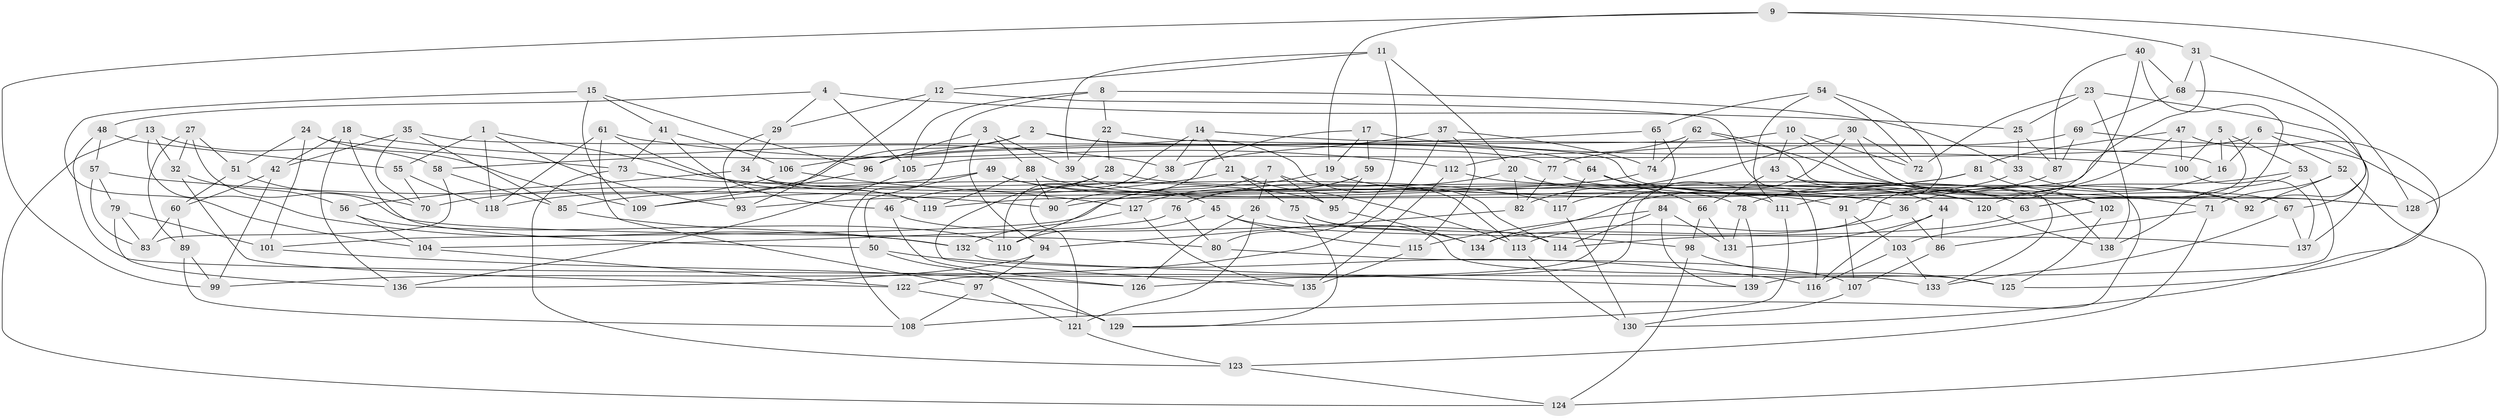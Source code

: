 // coarse degree distribution, {3: 0.0963855421686747, 12: 0.012048192771084338, 7: 0.08433734939759036, 4: 0.5421686746987951, 5: 0.1686746987951807, 6: 0.024096385542168676, 8: 0.03614457831325301, 11: 0.012048192771084338, 9: 0.024096385542168676}
// Generated by graph-tools (version 1.1) at 2025/01/03/04/25 22:01:25]
// undirected, 139 vertices, 278 edges
graph export_dot {
graph [start="1"]
  node [color=gray90,style=filled];
  1;
  2;
  3;
  4;
  5;
  6;
  7;
  8;
  9;
  10;
  11;
  12;
  13;
  14;
  15;
  16;
  17;
  18;
  19;
  20;
  21;
  22;
  23;
  24;
  25;
  26;
  27;
  28;
  29;
  30;
  31;
  32;
  33;
  34;
  35;
  36;
  37;
  38;
  39;
  40;
  41;
  42;
  43;
  44;
  45;
  46;
  47;
  48;
  49;
  50;
  51;
  52;
  53;
  54;
  55;
  56;
  57;
  58;
  59;
  60;
  61;
  62;
  63;
  64;
  65;
  66;
  67;
  68;
  69;
  70;
  71;
  72;
  73;
  74;
  75;
  76;
  77;
  78;
  79;
  80;
  81;
  82;
  83;
  84;
  85;
  86;
  87;
  88;
  89;
  90;
  91;
  92;
  93;
  94;
  95;
  96;
  97;
  98;
  99;
  100;
  101;
  102;
  103;
  104;
  105;
  106;
  107;
  108;
  109;
  110;
  111;
  112;
  113;
  114;
  115;
  116;
  117;
  118;
  119;
  120;
  121;
  122;
  123;
  124;
  125;
  126;
  127;
  128;
  129;
  130;
  131;
  132;
  133;
  134;
  135;
  136;
  137;
  138;
  139;
  1 -- 117;
  1 -- 93;
  1 -- 118;
  1 -- 55;
  2 -- 58;
  2 -- 64;
  2 -- 114;
  2 -- 85;
  3 -- 96;
  3 -- 94;
  3 -- 39;
  3 -- 88;
  4 -- 48;
  4 -- 25;
  4 -- 29;
  4 -- 105;
  5 -- 100;
  5 -- 53;
  5 -- 63;
  5 -- 16;
  6 -- 52;
  6 -- 16;
  6 -- 137;
  6 -- 105;
  7 -- 26;
  7 -- 110;
  7 -- 113;
  7 -- 95;
  8 -- 108;
  8 -- 22;
  8 -- 105;
  8 -- 33;
  9 -- 31;
  9 -- 19;
  9 -- 128;
  9 -- 99;
  10 -- 96;
  10 -- 43;
  10 -- 72;
  10 -- 102;
  11 -- 20;
  11 -- 12;
  11 -- 80;
  11 -- 39;
  12 -- 116;
  12 -- 93;
  12 -- 29;
  13 -- 58;
  13 -- 32;
  13 -- 132;
  13 -- 124;
  14 -- 110;
  14 -- 38;
  14 -- 16;
  14 -- 21;
  15 -- 109;
  15 -- 96;
  15 -- 41;
  15 -- 104;
  16 -- 36;
  17 -- 59;
  17 -- 90;
  17 -- 100;
  17 -- 19;
  18 -- 42;
  18 -- 136;
  18 -- 38;
  18 -- 50;
  19 -- 36;
  19 -- 101;
  20 -- 82;
  20 -- 76;
  20 -- 92;
  21 -- 109;
  21 -- 113;
  21 -- 75;
  22 -- 39;
  22 -- 28;
  22 -- 128;
  23 -- 72;
  23 -- 138;
  23 -- 25;
  23 -- 67;
  24 -- 73;
  24 -- 101;
  24 -- 51;
  24 -- 109;
  25 -- 33;
  25 -- 87;
  26 -- 137;
  26 -- 121;
  26 -- 126;
  27 -- 89;
  27 -- 80;
  27 -- 32;
  27 -- 51;
  28 -- 46;
  28 -- 111;
  28 -- 135;
  29 -- 34;
  29 -- 93;
  30 -- 82;
  30 -- 72;
  30 -- 126;
  30 -- 67;
  31 -- 68;
  31 -- 128;
  31 -- 119;
  32 -- 122;
  32 -- 56;
  33 -- 92;
  33 -- 134;
  34 -- 56;
  34 -- 120;
  34 -- 119;
  35 -- 70;
  35 -- 77;
  35 -- 85;
  35 -- 42;
  36 -- 113;
  36 -- 86;
  37 -- 115;
  37 -- 74;
  37 -- 38;
  37 -- 99;
  38 -- 121;
  39 -- 45;
  40 -- 68;
  40 -- 134;
  40 -- 63;
  40 -- 87;
  41 -- 46;
  41 -- 73;
  41 -- 106;
  42 -- 60;
  42 -- 99;
  43 -- 66;
  43 -- 44;
  43 -- 133;
  44 -- 131;
  44 -- 116;
  44 -- 86;
  45 -- 98;
  45 -- 110;
  45 -- 115;
  46 -- 114;
  46 -- 126;
  47 -- 125;
  47 -- 78;
  47 -- 81;
  47 -- 100;
  48 -- 57;
  48 -- 133;
  48 -- 55;
  49 -- 78;
  49 -- 63;
  49 -- 70;
  49 -- 50;
  50 -- 116;
  50 -- 129;
  51 -- 70;
  51 -- 60;
  52 -- 71;
  52 -- 92;
  52 -- 124;
  53 -- 139;
  53 -- 138;
  53 -- 120;
  54 -- 91;
  54 -- 72;
  54 -- 65;
  54 -- 111;
  55 -- 70;
  55 -- 118;
  56 -- 110;
  56 -- 104;
  57 -- 79;
  57 -- 90;
  57 -- 83;
  58 -- 85;
  58 -- 83;
  59 -- 76;
  59 -- 127;
  59 -- 95;
  60 -- 83;
  60 -- 89;
  61 -- 97;
  61 -- 112;
  61 -- 118;
  61 -- 119;
  62 -- 71;
  62 -- 108;
  62 -- 74;
  62 -- 112;
  63 -- 114;
  64 -- 66;
  64 -- 117;
  64 -- 128;
  65 -- 106;
  65 -- 122;
  65 -- 74;
  66 -- 98;
  66 -- 131;
  67 -- 137;
  67 -- 133;
  68 -- 92;
  68 -- 69;
  69 -- 87;
  69 -- 130;
  69 -- 77;
  71 -- 86;
  71 -- 123;
  73 -- 123;
  73 -- 95;
  74 -- 93;
  75 -- 129;
  75 -- 125;
  75 -- 134;
  76 -- 80;
  76 -- 104;
  77 -- 82;
  77 -- 138;
  78 -- 139;
  78 -- 131;
  79 -- 83;
  79 -- 136;
  79 -- 101;
  80 -- 107;
  81 -- 117;
  81 -- 102;
  81 -- 90;
  82 -- 94;
  84 -- 139;
  84 -- 114;
  84 -- 115;
  84 -- 131;
  85 -- 132;
  86 -- 107;
  87 -- 111;
  88 -- 91;
  88 -- 119;
  88 -- 90;
  89 -- 108;
  89 -- 99;
  91 -- 103;
  91 -- 107;
  94 -- 136;
  94 -- 97;
  95 -- 134;
  96 -- 109;
  97 -- 121;
  97 -- 108;
  98 -- 125;
  98 -- 124;
  100 -- 137;
  101 -- 126;
  102 -- 125;
  102 -- 103;
  103 -- 133;
  103 -- 116;
  104 -- 122;
  105 -- 136;
  106 -- 118;
  106 -- 127;
  107 -- 130;
  111 -- 129;
  112 -- 120;
  112 -- 135;
  113 -- 130;
  115 -- 135;
  117 -- 130;
  120 -- 138;
  121 -- 123;
  122 -- 129;
  123 -- 124;
  127 -- 135;
  127 -- 132;
  132 -- 139;
}
